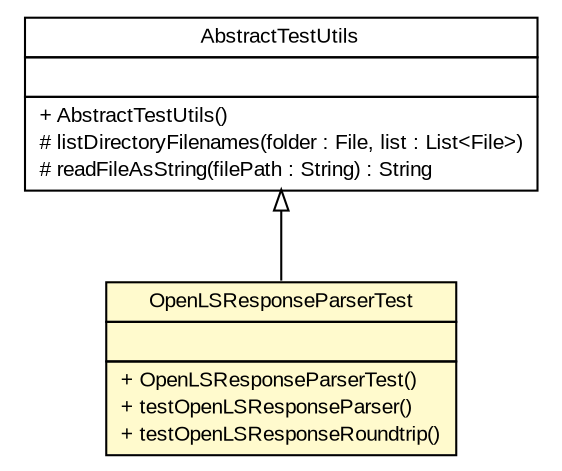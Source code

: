 #!/usr/local/bin/dot
#
# Class diagram 
# Generated by UMLGraph version R5_6 (http://www.umlgraph.org/)
#

digraph G {
	edge [fontname="arial",fontsize=10,labelfontname="arial",labelfontsize=10];
	node [fontname="arial",fontsize=10,shape=plaintext];
	nodesep=0.25;
	ranksep=0.5;
	// nl.mineleni.openls.AbstractTestUtils
	c425 [label=<<table title="nl.mineleni.openls.AbstractTestUtils" border="0" cellborder="1" cellspacing="0" cellpadding="2" port="p" href="../AbstractTestUtils.html">
		<tr><td><table border="0" cellspacing="0" cellpadding="1">
<tr><td align="center" balign="center"> AbstractTestUtils </td></tr>
		</table></td></tr>
		<tr><td><table border="0" cellspacing="0" cellpadding="1">
<tr><td align="left" balign="left">  </td></tr>
		</table></td></tr>
		<tr><td><table border="0" cellspacing="0" cellpadding="1">
<tr><td align="left" balign="left"> + AbstractTestUtils() </td></tr>
<tr><td align="left" balign="left"> # listDirectoryFilenames(folder : File, list : List&lt;File&gt;) </td></tr>
<tr><td align="left" balign="left"> # readFileAsString(filePath : String) : String </td></tr>
		</table></td></tr>
		</table>>, URL="../AbstractTestUtils.html", fontname="arial", fontcolor="black", fontsize=10.0];
	// nl.mineleni.openls.parser.OpenLSResponseParserTest
	c426 [label=<<table title="nl.mineleni.openls.parser.OpenLSResponseParserTest" border="0" cellborder="1" cellspacing="0" cellpadding="2" port="p" bgcolor="lemonChiffon" href="./OpenLSResponseParserTest.html">
		<tr><td><table border="0" cellspacing="0" cellpadding="1">
<tr><td align="center" balign="center"> OpenLSResponseParserTest </td></tr>
		</table></td></tr>
		<tr><td><table border="0" cellspacing="0" cellpadding="1">
<tr><td align="left" balign="left">  </td></tr>
		</table></td></tr>
		<tr><td><table border="0" cellspacing="0" cellpadding="1">
<tr><td align="left" balign="left"> + OpenLSResponseParserTest() </td></tr>
<tr><td align="left" balign="left"> + testOpenLSResponseParser() </td></tr>
<tr><td align="left" balign="left"> + testOpenLSResponseRoundtrip() </td></tr>
		</table></td></tr>
		</table>>, URL="./OpenLSResponseParserTest.html", fontname="arial", fontcolor="black", fontsize=10.0];
	//nl.mineleni.openls.parser.OpenLSResponseParserTest extends nl.mineleni.openls.AbstractTestUtils
	c425:p -> c426:p [dir=back,arrowtail=empty];
}

